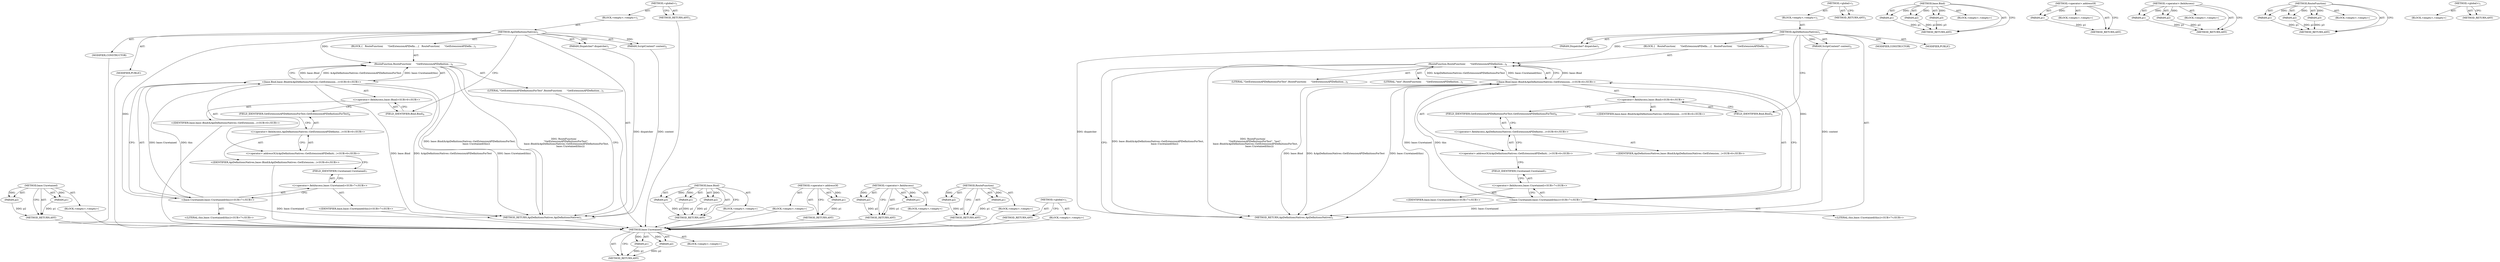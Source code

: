 digraph "&lt;global&gt;" {
vulnerable_74 [label=<(METHOD,base.Unretained)>];
vulnerable_75 [label=<(PARAM,p1)>];
vulnerable_76 [label=<(PARAM,p2)>];
vulnerable_77 [label=<(BLOCK,&lt;empty&gt;,&lt;empty&gt;)>];
vulnerable_78 [label=<(METHOD_RETURN,ANY)>];
vulnerable_6 [label=<(METHOD,&lt;global&gt;)<SUB>1</SUB>>];
vulnerable_7 [label=<(BLOCK,&lt;empty&gt;,&lt;empty&gt;)<SUB>1</SUB>>];
vulnerable_8 [label=<(METHOD,ApiDefinitionsNatives)<SUB>1</SUB>>];
vulnerable_9 [label=<(PARAM,Dispatcher* dispatcher)<SUB>1</SUB>>];
vulnerable_10 [label=<(PARAM,ScriptContext* context)<SUB>2</SUB>>];
vulnerable_11 [label=<(BLOCK,{
   RouteFunction(
      &quot;GetExtensionAPIDefin...,{
   RouteFunction(
      &quot;GetExtensionAPIDefin...)<SUB>3</SUB>>];
vulnerable_12 [label=<(RouteFunction,RouteFunction(
      &quot;GetExtensionAPIDefinition...)<SUB>4</SUB>>];
vulnerable_13 [label=<(LITERAL,&quot;GetExtensionAPIDefinitionsForTest&quot;,RouteFunction(
      &quot;GetExtensionAPIDefinition...)<SUB>5</SUB>>];
vulnerable_14 [label="<(base.Bind,base::Bind(&amp;ApiDefinitionsNatives::GetExtension...)<SUB>6</SUB>>"];
vulnerable_15 [label="<(&lt;operator&gt;.fieldAccess,base::Bind)<SUB>6</SUB>>"];
vulnerable_16 [label="<(IDENTIFIER,base,base::Bind(&amp;ApiDefinitionsNatives::GetExtension...)<SUB>6</SUB>>"];
vulnerable_17 [label=<(FIELD_IDENTIFIER,Bind,Bind)<SUB>6</SUB>>];
vulnerable_18 [label="<(&lt;operator&gt;.addressOf,&amp;ApiDefinitionsNatives::GetExtensionAPIDefiniti...)<SUB>6</SUB>>"];
vulnerable_19 [label="<(&lt;operator&gt;.fieldAccess,ApiDefinitionsNatives::GetExtensionAPIDefinitio...)<SUB>6</SUB>>"];
vulnerable_20 [label="<(IDENTIFIER,ApiDefinitionsNatives,base::Bind(&amp;ApiDefinitionsNatives::GetExtension...)<SUB>6</SUB>>"];
vulnerable_21 [label=<(FIELD_IDENTIFIER,GetExtensionAPIDefinitionsForTest,GetExtensionAPIDefinitionsForTest)<SUB>6</SUB>>];
vulnerable_22 [label="<(base.Unretained,base::Unretained(this))<SUB>7</SUB>>"];
vulnerable_23 [label="<(&lt;operator&gt;.fieldAccess,base::Unretained)<SUB>7</SUB>>"];
vulnerable_24 [label="<(IDENTIFIER,base,base::Unretained(this))<SUB>7</SUB>>"];
vulnerable_25 [label=<(FIELD_IDENTIFIER,Unretained,Unretained)<SUB>7</SUB>>];
vulnerable_26 [label="<(LITERAL,this,base::Unretained(this))<SUB>7</SUB>>"];
vulnerable_27 [label=<(MODIFIER,CONSTRUCTOR)>];
vulnerable_28 [label=<(MODIFIER,PUBLIC)>];
vulnerable_29 [label=<(METHOD_RETURN,ApiDefinitionsNatives.ApiDefinitionsNatives)<SUB>1</SUB>>];
vulnerable_31 [label=<(METHOD_RETURN,ANY)<SUB>1</SUB>>];
vulnerable_59 [label=<(METHOD,base.Bind)>];
vulnerable_60 [label=<(PARAM,p1)>];
vulnerable_61 [label=<(PARAM,p2)>];
vulnerable_62 [label=<(PARAM,p3)>];
vulnerable_63 [label=<(BLOCK,&lt;empty&gt;,&lt;empty&gt;)>];
vulnerable_64 [label=<(METHOD_RETURN,ANY)>];
vulnerable_70 [label=<(METHOD,&lt;operator&gt;.addressOf)>];
vulnerable_71 [label=<(PARAM,p1)>];
vulnerable_72 [label=<(BLOCK,&lt;empty&gt;,&lt;empty&gt;)>];
vulnerable_73 [label=<(METHOD_RETURN,ANY)>];
vulnerable_65 [label=<(METHOD,&lt;operator&gt;.fieldAccess)>];
vulnerable_66 [label=<(PARAM,p1)>];
vulnerable_67 [label=<(PARAM,p2)>];
vulnerable_68 [label=<(BLOCK,&lt;empty&gt;,&lt;empty&gt;)>];
vulnerable_69 [label=<(METHOD_RETURN,ANY)>];
vulnerable_54 [label=<(METHOD,RouteFunction)>];
vulnerable_55 [label=<(PARAM,p1)>];
vulnerable_56 [label=<(PARAM,p2)>];
vulnerable_57 [label=<(BLOCK,&lt;empty&gt;,&lt;empty&gt;)>];
vulnerable_58 [label=<(METHOD_RETURN,ANY)>];
vulnerable_48 [label=<(METHOD,&lt;global&gt;)<SUB>1</SUB>>];
vulnerable_49 [label=<(BLOCK,&lt;empty&gt;,&lt;empty&gt;)>];
vulnerable_50 [label=<(METHOD_RETURN,ANY)>];
fixed_78 [label=<(METHOD,base.Unretained)>];
fixed_79 [label=<(PARAM,p1)>];
fixed_80 [label=<(PARAM,p2)>];
fixed_81 [label=<(BLOCK,&lt;empty&gt;,&lt;empty&gt;)>];
fixed_82 [label=<(METHOD_RETURN,ANY)>];
fixed_6 [label=<(METHOD,&lt;global&gt;)<SUB>1</SUB>>];
fixed_7 [label=<(BLOCK,&lt;empty&gt;,&lt;empty&gt;)<SUB>1</SUB>>];
fixed_8 [label=<(METHOD,ApiDefinitionsNatives)<SUB>1</SUB>>];
fixed_9 [label=<(PARAM,Dispatcher* dispatcher)<SUB>1</SUB>>];
fixed_10 [label=<(PARAM,ScriptContext* context)<SUB>2</SUB>>];
fixed_11 [label=<(BLOCK,{
   RouteFunction(
      &quot;GetExtensionAPIDefin...,{
   RouteFunction(
      &quot;GetExtensionAPIDefin...)<SUB>3</SUB>>];
fixed_12 [label=<(RouteFunction,RouteFunction(
      &quot;GetExtensionAPIDefinition...)<SUB>4</SUB>>];
fixed_13 [label=<(LITERAL,&quot;GetExtensionAPIDefinitionsForTest&quot;,RouteFunction(
      &quot;GetExtensionAPIDefinition...)<SUB>5</SUB>>];
fixed_14 [label=<(LITERAL,&quot;test&quot;,RouteFunction(
      &quot;GetExtensionAPIDefinition...)<SUB>5</SUB>>];
fixed_15 [label="<(base.Bind,base::Bind(&amp;ApiDefinitionsNatives::GetExtension...)<SUB>6</SUB>>"];
fixed_16 [label="<(&lt;operator&gt;.fieldAccess,base::Bind)<SUB>6</SUB>>"];
fixed_17 [label="<(IDENTIFIER,base,base::Bind(&amp;ApiDefinitionsNatives::GetExtension...)<SUB>6</SUB>>"];
fixed_18 [label=<(FIELD_IDENTIFIER,Bind,Bind)<SUB>6</SUB>>];
fixed_19 [label="<(&lt;operator&gt;.addressOf,&amp;ApiDefinitionsNatives::GetExtensionAPIDefiniti...)<SUB>6</SUB>>"];
fixed_20 [label="<(&lt;operator&gt;.fieldAccess,ApiDefinitionsNatives::GetExtensionAPIDefinitio...)<SUB>6</SUB>>"];
fixed_21 [label="<(IDENTIFIER,ApiDefinitionsNatives,base::Bind(&amp;ApiDefinitionsNatives::GetExtension...)<SUB>6</SUB>>"];
fixed_22 [label=<(FIELD_IDENTIFIER,GetExtensionAPIDefinitionsForTest,GetExtensionAPIDefinitionsForTest)<SUB>6</SUB>>];
fixed_23 [label="<(base.Unretained,base::Unretained(this))<SUB>7</SUB>>"];
fixed_24 [label="<(&lt;operator&gt;.fieldAccess,base::Unretained)<SUB>7</SUB>>"];
fixed_25 [label="<(IDENTIFIER,base,base::Unretained(this))<SUB>7</SUB>>"];
fixed_26 [label=<(FIELD_IDENTIFIER,Unretained,Unretained)<SUB>7</SUB>>];
fixed_27 [label="<(LITERAL,this,base::Unretained(this))<SUB>7</SUB>>"];
fixed_28 [label=<(MODIFIER,CONSTRUCTOR)>];
fixed_29 [label=<(MODIFIER,PUBLIC)>];
fixed_30 [label=<(METHOD_RETURN,ApiDefinitionsNatives.ApiDefinitionsNatives)<SUB>1</SUB>>];
fixed_32 [label=<(METHOD_RETURN,ANY)<SUB>1</SUB>>];
fixed_63 [label=<(METHOD,base.Bind)>];
fixed_64 [label=<(PARAM,p1)>];
fixed_65 [label=<(PARAM,p2)>];
fixed_66 [label=<(PARAM,p3)>];
fixed_67 [label=<(BLOCK,&lt;empty&gt;,&lt;empty&gt;)>];
fixed_68 [label=<(METHOD_RETURN,ANY)>];
fixed_74 [label=<(METHOD,&lt;operator&gt;.addressOf)>];
fixed_75 [label=<(PARAM,p1)>];
fixed_76 [label=<(BLOCK,&lt;empty&gt;,&lt;empty&gt;)>];
fixed_77 [label=<(METHOD_RETURN,ANY)>];
fixed_69 [label=<(METHOD,&lt;operator&gt;.fieldAccess)>];
fixed_70 [label=<(PARAM,p1)>];
fixed_71 [label=<(PARAM,p2)>];
fixed_72 [label=<(BLOCK,&lt;empty&gt;,&lt;empty&gt;)>];
fixed_73 [label=<(METHOD_RETURN,ANY)>];
fixed_57 [label=<(METHOD,RouteFunction)>];
fixed_58 [label=<(PARAM,p1)>];
fixed_59 [label=<(PARAM,p2)>];
fixed_60 [label=<(PARAM,p3)>];
fixed_61 [label=<(BLOCK,&lt;empty&gt;,&lt;empty&gt;)>];
fixed_62 [label=<(METHOD_RETURN,ANY)>];
fixed_51 [label=<(METHOD,&lt;global&gt;)<SUB>1</SUB>>];
fixed_52 [label=<(BLOCK,&lt;empty&gt;,&lt;empty&gt;)>];
fixed_53 [label=<(METHOD_RETURN,ANY)>];
vulnerable_74 -> vulnerable_75  [key=0, label="AST: "];
vulnerable_74 -> vulnerable_75  [key=1, label="DDG: "];
vulnerable_74 -> vulnerable_77  [key=0, label="AST: "];
vulnerable_74 -> vulnerable_76  [key=0, label="AST: "];
vulnerable_74 -> vulnerable_76  [key=1, label="DDG: "];
vulnerable_74 -> vulnerable_78  [key=0, label="AST: "];
vulnerable_74 -> vulnerable_78  [key=1, label="CFG: "];
vulnerable_75 -> vulnerable_78  [key=0, label="DDG: p1"];
vulnerable_76 -> vulnerable_78  [key=0, label="DDG: p2"];
vulnerable_77 -> fixed_78  [key=0];
vulnerable_78 -> fixed_78  [key=0];
vulnerable_6 -> vulnerable_7  [key=0, label="AST: "];
vulnerable_6 -> vulnerable_31  [key=0, label="AST: "];
vulnerable_6 -> vulnerable_31  [key=1, label="CFG: "];
vulnerable_7 -> vulnerable_8  [key=0, label="AST: "];
vulnerable_8 -> vulnerable_9  [key=0, label="AST: "];
vulnerable_8 -> vulnerable_9  [key=1, label="DDG: "];
vulnerable_8 -> vulnerable_10  [key=0, label="AST: "];
vulnerable_8 -> vulnerable_10  [key=1, label="DDG: "];
vulnerable_8 -> vulnerable_11  [key=0, label="AST: "];
vulnerable_8 -> vulnerable_27  [key=0, label="AST: "];
vulnerable_8 -> vulnerable_28  [key=0, label="AST: "];
vulnerable_8 -> vulnerable_29  [key=0, label="AST: "];
vulnerable_8 -> vulnerable_17  [key=0, label="CFG: "];
vulnerable_8 -> vulnerable_12  [key=0, label="DDG: "];
vulnerable_8 -> vulnerable_22  [key=0, label="DDG: "];
vulnerable_9 -> vulnerable_29  [key=0, label="DDG: dispatcher"];
vulnerable_10 -> vulnerable_29  [key=0, label="DDG: context"];
vulnerable_11 -> vulnerable_12  [key=0, label="AST: "];
vulnerable_12 -> vulnerable_13  [key=0, label="AST: "];
vulnerable_12 -> vulnerable_14  [key=0, label="AST: "];
vulnerable_12 -> vulnerable_29  [key=0, label="CFG: "];
vulnerable_12 -> vulnerable_29  [key=1, label="DDG: base::Bind(&amp;ApiDefinitionsNatives::GetExtensionAPIDefinitionsForTest,
                  base::Unretained(this))"];
vulnerable_12 -> vulnerable_29  [key=2, label="DDG: RouteFunction(
      &quot;GetExtensionAPIDefinitionsForTest&quot;,
       base::Bind(&amp;ApiDefinitionsNatives::GetExtensionAPIDefinitionsForTest,
                  base::Unretained(this)))"];
vulnerable_13 -> fixed_78  [key=0];
vulnerable_14 -> vulnerable_15  [key=0, label="AST: "];
vulnerable_14 -> vulnerable_18  [key=0, label="AST: "];
vulnerable_14 -> vulnerable_22  [key=0, label="AST: "];
vulnerable_14 -> vulnerable_12  [key=0, label="CFG: "];
vulnerable_14 -> vulnerable_12  [key=1, label="DDG: base::Bind"];
vulnerable_14 -> vulnerable_12  [key=2, label="DDG: &amp;ApiDefinitionsNatives::GetExtensionAPIDefinitionsForTest"];
vulnerable_14 -> vulnerable_12  [key=3, label="DDG: base::Unretained(this)"];
vulnerable_14 -> vulnerable_29  [key=0, label="DDG: base::Bind"];
vulnerable_14 -> vulnerable_29  [key=1, label="DDG: &amp;ApiDefinitionsNatives::GetExtensionAPIDefinitionsForTest"];
vulnerable_14 -> vulnerable_29  [key=2, label="DDG: base::Unretained(this)"];
vulnerable_15 -> vulnerable_16  [key=0, label="AST: "];
vulnerable_15 -> vulnerable_17  [key=0, label="AST: "];
vulnerable_15 -> vulnerable_21  [key=0, label="CFG: "];
vulnerable_16 -> fixed_78  [key=0];
vulnerable_17 -> vulnerable_15  [key=0, label="CFG: "];
vulnerable_18 -> vulnerable_19  [key=0, label="AST: "];
vulnerable_18 -> vulnerable_25  [key=0, label="CFG: "];
vulnerable_19 -> vulnerable_20  [key=0, label="AST: "];
vulnerable_19 -> vulnerable_21  [key=0, label="AST: "];
vulnerable_19 -> vulnerable_18  [key=0, label="CFG: "];
vulnerable_20 -> fixed_78  [key=0];
vulnerable_21 -> vulnerable_19  [key=0, label="CFG: "];
vulnerable_22 -> vulnerable_23  [key=0, label="AST: "];
vulnerable_22 -> vulnerable_26  [key=0, label="AST: "];
vulnerable_22 -> vulnerable_14  [key=0, label="CFG: "];
vulnerable_22 -> vulnerable_14  [key=1, label="DDG: base::Unretained"];
vulnerable_22 -> vulnerable_14  [key=2, label="DDG: this"];
vulnerable_22 -> vulnerable_29  [key=0, label="DDG: base::Unretained"];
vulnerable_23 -> vulnerable_24  [key=0, label="AST: "];
vulnerable_23 -> vulnerable_25  [key=0, label="AST: "];
vulnerable_23 -> vulnerable_22  [key=0, label="CFG: "];
vulnerable_24 -> fixed_78  [key=0];
vulnerable_25 -> vulnerable_23  [key=0, label="CFG: "];
vulnerable_26 -> fixed_78  [key=0];
vulnerable_27 -> fixed_78  [key=0];
vulnerable_28 -> fixed_78  [key=0];
vulnerable_29 -> fixed_78  [key=0];
vulnerable_31 -> fixed_78  [key=0];
vulnerable_59 -> vulnerable_60  [key=0, label="AST: "];
vulnerable_59 -> vulnerable_60  [key=1, label="DDG: "];
vulnerable_59 -> vulnerable_63  [key=0, label="AST: "];
vulnerable_59 -> vulnerable_61  [key=0, label="AST: "];
vulnerable_59 -> vulnerable_61  [key=1, label="DDG: "];
vulnerable_59 -> vulnerable_64  [key=0, label="AST: "];
vulnerable_59 -> vulnerable_64  [key=1, label="CFG: "];
vulnerable_59 -> vulnerable_62  [key=0, label="AST: "];
vulnerable_59 -> vulnerable_62  [key=1, label="DDG: "];
vulnerable_60 -> vulnerable_64  [key=0, label="DDG: p1"];
vulnerable_61 -> vulnerable_64  [key=0, label="DDG: p2"];
vulnerable_62 -> vulnerable_64  [key=0, label="DDG: p3"];
vulnerable_63 -> fixed_78  [key=0];
vulnerable_64 -> fixed_78  [key=0];
vulnerable_70 -> vulnerable_71  [key=0, label="AST: "];
vulnerable_70 -> vulnerable_71  [key=1, label="DDG: "];
vulnerable_70 -> vulnerable_72  [key=0, label="AST: "];
vulnerable_70 -> vulnerable_73  [key=0, label="AST: "];
vulnerable_70 -> vulnerable_73  [key=1, label="CFG: "];
vulnerable_71 -> vulnerable_73  [key=0, label="DDG: p1"];
vulnerable_72 -> fixed_78  [key=0];
vulnerable_73 -> fixed_78  [key=0];
vulnerable_65 -> vulnerable_66  [key=0, label="AST: "];
vulnerable_65 -> vulnerable_66  [key=1, label="DDG: "];
vulnerable_65 -> vulnerable_68  [key=0, label="AST: "];
vulnerable_65 -> vulnerable_67  [key=0, label="AST: "];
vulnerable_65 -> vulnerable_67  [key=1, label="DDG: "];
vulnerable_65 -> vulnerable_69  [key=0, label="AST: "];
vulnerable_65 -> vulnerable_69  [key=1, label="CFG: "];
vulnerable_66 -> vulnerable_69  [key=0, label="DDG: p1"];
vulnerable_67 -> vulnerable_69  [key=0, label="DDG: p2"];
vulnerable_68 -> fixed_78  [key=0];
vulnerable_69 -> fixed_78  [key=0];
vulnerable_54 -> vulnerable_55  [key=0, label="AST: "];
vulnerable_54 -> vulnerable_55  [key=1, label="DDG: "];
vulnerable_54 -> vulnerable_57  [key=0, label="AST: "];
vulnerable_54 -> vulnerable_56  [key=0, label="AST: "];
vulnerable_54 -> vulnerable_56  [key=1, label="DDG: "];
vulnerable_54 -> vulnerable_58  [key=0, label="AST: "];
vulnerable_54 -> vulnerable_58  [key=1, label="CFG: "];
vulnerable_55 -> vulnerable_58  [key=0, label="DDG: p1"];
vulnerable_56 -> vulnerable_58  [key=0, label="DDG: p2"];
vulnerable_57 -> fixed_78  [key=0];
vulnerable_58 -> fixed_78  [key=0];
vulnerable_48 -> vulnerable_49  [key=0, label="AST: "];
vulnerable_48 -> vulnerable_50  [key=0, label="AST: "];
vulnerable_48 -> vulnerable_50  [key=1, label="CFG: "];
vulnerable_49 -> fixed_78  [key=0];
vulnerable_50 -> fixed_78  [key=0];
fixed_78 -> fixed_79  [key=0, label="AST: "];
fixed_78 -> fixed_79  [key=1, label="DDG: "];
fixed_78 -> fixed_81  [key=0, label="AST: "];
fixed_78 -> fixed_80  [key=0, label="AST: "];
fixed_78 -> fixed_80  [key=1, label="DDG: "];
fixed_78 -> fixed_82  [key=0, label="AST: "];
fixed_78 -> fixed_82  [key=1, label="CFG: "];
fixed_79 -> fixed_82  [key=0, label="DDG: p1"];
fixed_80 -> fixed_82  [key=0, label="DDG: p2"];
fixed_6 -> fixed_7  [key=0, label="AST: "];
fixed_6 -> fixed_32  [key=0, label="AST: "];
fixed_6 -> fixed_32  [key=1, label="CFG: "];
fixed_7 -> fixed_8  [key=0, label="AST: "];
fixed_8 -> fixed_9  [key=0, label="AST: "];
fixed_8 -> fixed_9  [key=1, label="DDG: "];
fixed_8 -> fixed_10  [key=0, label="AST: "];
fixed_8 -> fixed_10  [key=1, label="DDG: "];
fixed_8 -> fixed_11  [key=0, label="AST: "];
fixed_8 -> fixed_28  [key=0, label="AST: "];
fixed_8 -> fixed_29  [key=0, label="AST: "];
fixed_8 -> fixed_30  [key=0, label="AST: "];
fixed_8 -> fixed_18  [key=0, label="CFG: "];
fixed_8 -> fixed_12  [key=0, label="DDG: "];
fixed_8 -> fixed_23  [key=0, label="DDG: "];
fixed_9 -> fixed_30  [key=0, label="DDG: dispatcher"];
fixed_10 -> fixed_30  [key=0, label="DDG: context"];
fixed_11 -> fixed_12  [key=0, label="AST: "];
fixed_12 -> fixed_13  [key=0, label="AST: "];
fixed_12 -> fixed_14  [key=0, label="AST: "];
fixed_12 -> fixed_15  [key=0, label="AST: "];
fixed_12 -> fixed_30  [key=0, label="CFG: "];
fixed_12 -> fixed_30  [key=1, label="DDG: base::Bind(&amp;ApiDefinitionsNatives::GetExtensionAPIDefinitionsForTest,
                  base::Unretained(this))"];
fixed_12 -> fixed_30  [key=2, label="DDG: RouteFunction(
      &quot;GetExtensionAPIDefinitionsForTest&quot;, &quot;test&quot;,
       base::Bind(&amp;ApiDefinitionsNatives::GetExtensionAPIDefinitionsForTest,
                  base::Unretained(this)))"];
fixed_15 -> fixed_16  [key=0, label="AST: "];
fixed_15 -> fixed_19  [key=0, label="AST: "];
fixed_15 -> fixed_23  [key=0, label="AST: "];
fixed_15 -> fixed_12  [key=0, label="CFG: "];
fixed_15 -> fixed_12  [key=1, label="DDG: base::Bind"];
fixed_15 -> fixed_12  [key=2, label="DDG: &amp;ApiDefinitionsNatives::GetExtensionAPIDefinitionsForTest"];
fixed_15 -> fixed_12  [key=3, label="DDG: base::Unretained(this)"];
fixed_15 -> fixed_30  [key=0, label="DDG: base::Bind"];
fixed_15 -> fixed_30  [key=1, label="DDG: &amp;ApiDefinitionsNatives::GetExtensionAPIDefinitionsForTest"];
fixed_15 -> fixed_30  [key=2, label="DDG: base::Unretained(this)"];
fixed_16 -> fixed_17  [key=0, label="AST: "];
fixed_16 -> fixed_18  [key=0, label="AST: "];
fixed_16 -> fixed_22  [key=0, label="CFG: "];
fixed_18 -> fixed_16  [key=0, label="CFG: "];
fixed_19 -> fixed_20  [key=0, label="AST: "];
fixed_19 -> fixed_26  [key=0, label="CFG: "];
fixed_20 -> fixed_21  [key=0, label="AST: "];
fixed_20 -> fixed_22  [key=0, label="AST: "];
fixed_20 -> fixed_19  [key=0, label="CFG: "];
fixed_22 -> fixed_20  [key=0, label="CFG: "];
fixed_23 -> fixed_24  [key=0, label="AST: "];
fixed_23 -> fixed_27  [key=0, label="AST: "];
fixed_23 -> fixed_15  [key=0, label="CFG: "];
fixed_23 -> fixed_15  [key=1, label="DDG: base::Unretained"];
fixed_23 -> fixed_15  [key=2, label="DDG: this"];
fixed_23 -> fixed_30  [key=0, label="DDG: base::Unretained"];
fixed_24 -> fixed_25  [key=0, label="AST: "];
fixed_24 -> fixed_26  [key=0, label="AST: "];
fixed_24 -> fixed_23  [key=0, label="CFG: "];
fixed_26 -> fixed_24  [key=0, label="CFG: "];
fixed_63 -> fixed_64  [key=0, label="AST: "];
fixed_63 -> fixed_64  [key=1, label="DDG: "];
fixed_63 -> fixed_67  [key=0, label="AST: "];
fixed_63 -> fixed_65  [key=0, label="AST: "];
fixed_63 -> fixed_65  [key=1, label="DDG: "];
fixed_63 -> fixed_68  [key=0, label="AST: "];
fixed_63 -> fixed_68  [key=1, label="CFG: "];
fixed_63 -> fixed_66  [key=0, label="AST: "];
fixed_63 -> fixed_66  [key=1, label="DDG: "];
fixed_64 -> fixed_68  [key=0, label="DDG: p1"];
fixed_65 -> fixed_68  [key=0, label="DDG: p2"];
fixed_66 -> fixed_68  [key=0, label="DDG: p3"];
fixed_74 -> fixed_75  [key=0, label="AST: "];
fixed_74 -> fixed_75  [key=1, label="DDG: "];
fixed_74 -> fixed_76  [key=0, label="AST: "];
fixed_74 -> fixed_77  [key=0, label="AST: "];
fixed_74 -> fixed_77  [key=1, label="CFG: "];
fixed_75 -> fixed_77  [key=0, label="DDG: p1"];
fixed_69 -> fixed_70  [key=0, label="AST: "];
fixed_69 -> fixed_70  [key=1, label="DDG: "];
fixed_69 -> fixed_72  [key=0, label="AST: "];
fixed_69 -> fixed_71  [key=0, label="AST: "];
fixed_69 -> fixed_71  [key=1, label="DDG: "];
fixed_69 -> fixed_73  [key=0, label="AST: "];
fixed_69 -> fixed_73  [key=1, label="CFG: "];
fixed_70 -> fixed_73  [key=0, label="DDG: p1"];
fixed_71 -> fixed_73  [key=0, label="DDG: p2"];
fixed_57 -> fixed_58  [key=0, label="AST: "];
fixed_57 -> fixed_58  [key=1, label="DDG: "];
fixed_57 -> fixed_61  [key=0, label="AST: "];
fixed_57 -> fixed_59  [key=0, label="AST: "];
fixed_57 -> fixed_59  [key=1, label="DDG: "];
fixed_57 -> fixed_62  [key=0, label="AST: "];
fixed_57 -> fixed_62  [key=1, label="CFG: "];
fixed_57 -> fixed_60  [key=0, label="AST: "];
fixed_57 -> fixed_60  [key=1, label="DDG: "];
fixed_58 -> fixed_62  [key=0, label="DDG: p1"];
fixed_59 -> fixed_62  [key=0, label="DDG: p2"];
fixed_60 -> fixed_62  [key=0, label="DDG: p3"];
fixed_51 -> fixed_52  [key=0, label="AST: "];
fixed_51 -> fixed_53  [key=0, label="AST: "];
fixed_51 -> fixed_53  [key=1, label="CFG: "];
}
